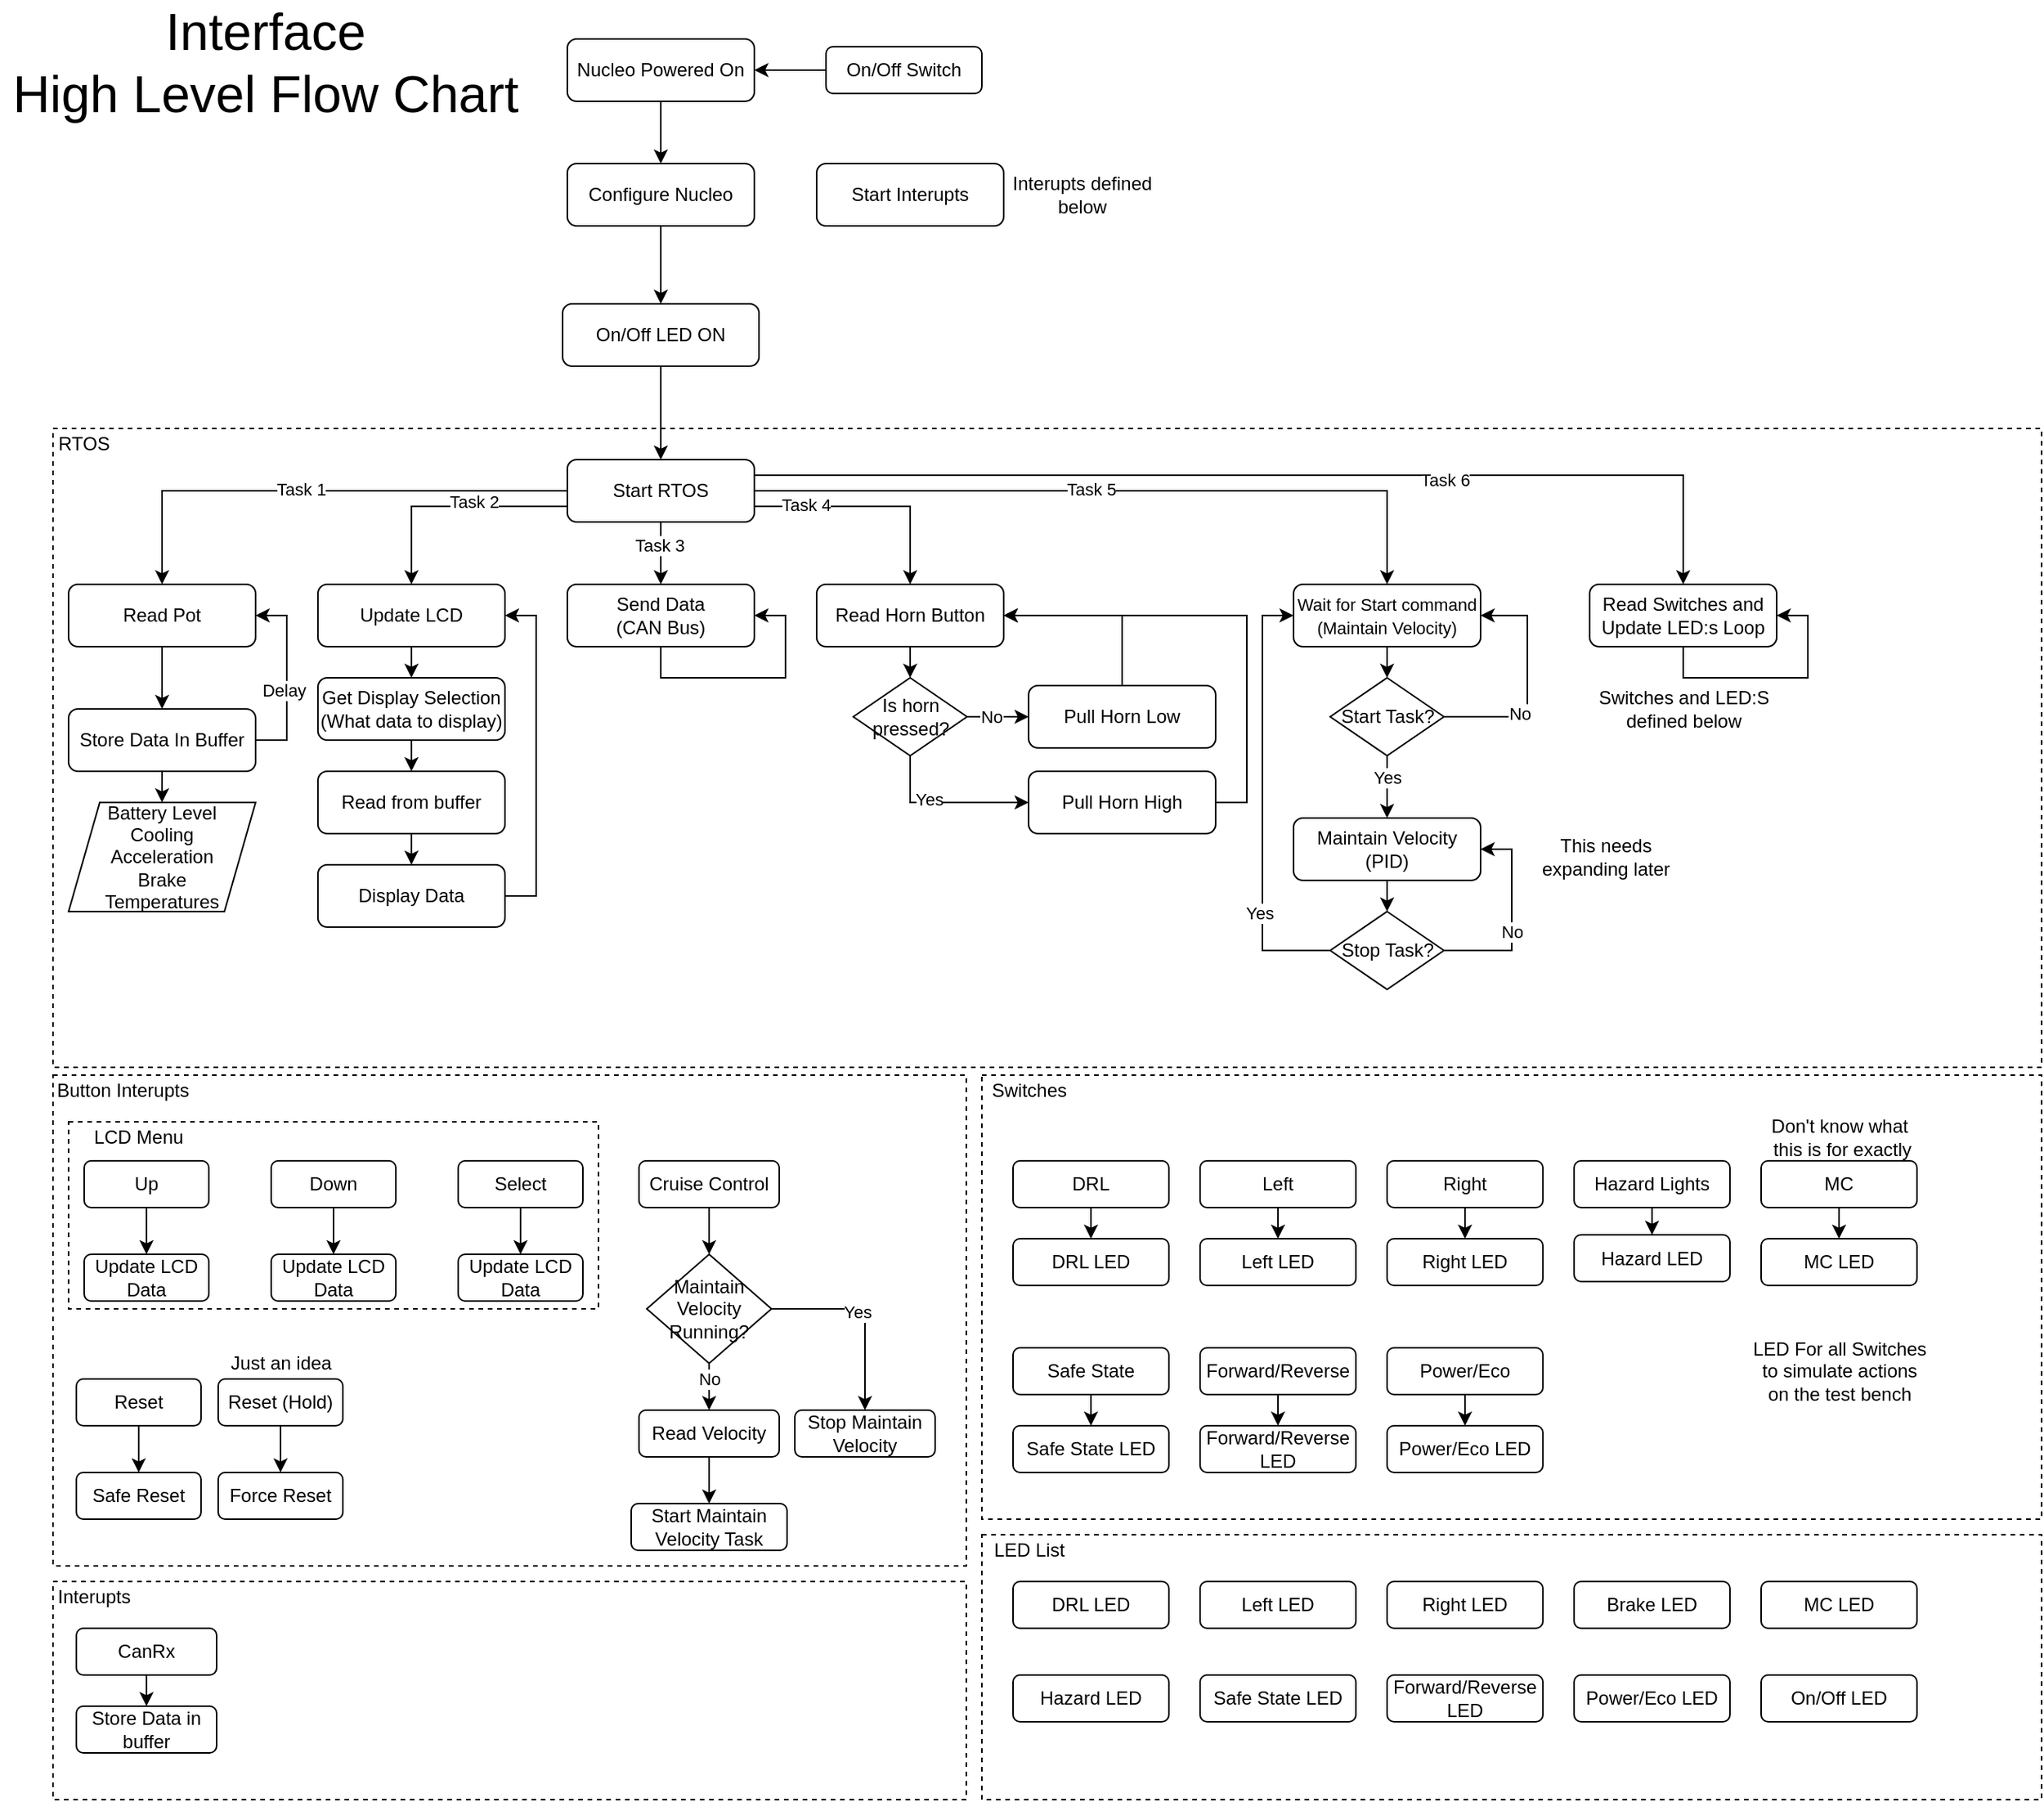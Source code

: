<mxfile version="13.10.0" type="embed" pages="3">
    <diagram id="C5RBs43oDa-KdzZeNtuy" name="Interface - High Level">
        <mxGraphModel dx="1523" dy="671" grid="1" gridSize="10" guides="1" tooltips="1" connect="1" arrows="1" fold="1" page="1" pageScale="1" pageWidth="827" pageHeight="1169" math="0" shadow="0">
            <root>
                <mxCell id="WIyWlLk6GJQsqaUBKTNV-0"/>
                <mxCell id="WIyWlLk6GJQsqaUBKTNV-1" parent="WIyWlLk6GJQsqaUBKTNV-0"/>
                <mxCell id="sn5ChhuNoEnq9l8OuKxL-0" style="edgeStyle=orthogonalEdgeStyle;rounded=0;orthogonalLoop=1;jettySize=auto;html=1;exitX=0.5;exitY=1;exitDx=0;exitDy=0;entryX=0.5;entryY=0;entryDx=0;entryDy=0;" parent="WIyWlLk6GJQsqaUBKTNV-1" source="sn5ChhuNoEnq9l8OuKxL-1" target="sn5ChhuNoEnq9l8OuKxL-4" edge="1">
                    <mxGeometry relative="1" as="geometry"/>
                </mxCell>
                <mxCell id="sn5ChhuNoEnq9l8OuKxL-1" value="Nucleo Powered On" style="rounded=1;whiteSpace=wrap;html=1;fontSize=12;glass=0;strokeWidth=1;shadow=0;" parent="WIyWlLk6GJQsqaUBKTNV-1" vertex="1">
                    <mxGeometry x="364" y="30" width="120" height="40" as="geometry"/>
                </mxCell>
                <mxCell id="P2-XWszCkxChpqzQrTa6-129" style="edgeStyle=orthogonalEdgeStyle;rounded=0;orthogonalLoop=1;jettySize=auto;html=1;exitX=0.5;exitY=1;exitDx=0;exitDy=0;entryX=0.5;entryY=0;entryDx=0;entryDy=0;" parent="WIyWlLk6GJQsqaUBKTNV-1" source="sn5ChhuNoEnq9l8OuKxL-4" target="P2-XWszCkxChpqzQrTa6-125" edge="1">
                    <mxGeometry relative="1" as="geometry"/>
                </mxCell>
                <mxCell id="sn5ChhuNoEnq9l8OuKxL-4" value="Configure Nucleo" style="rounded=1;whiteSpace=wrap;html=1;fontSize=12;glass=0;strokeWidth=1;shadow=0;" parent="WIyWlLk6GJQsqaUBKTNV-1" vertex="1">
                    <mxGeometry x="364" y="110" width="120" height="40" as="geometry"/>
                </mxCell>
                <mxCell id="sn5ChhuNoEnq9l8OuKxL-5" style="edgeStyle=orthogonalEdgeStyle;rounded=0;orthogonalLoop=1;jettySize=auto;html=1;exitX=0;exitY=0.5;exitDx=0;exitDy=0;entryX=0.5;entryY=0;entryDx=0;entryDy=0;" parent="WIyWlLk6GJQsqaUBKTNV-1" source="sn5ChhuNoEnq9l8OuKxL-10" target="sn5ChhuNoEnq9l8OuKxL-12" edge="1">
                    <mxGeometry relative="1" as="geometry"/>
                </mxCell>
                <mxCell id="23" value="Task 1" style="edgeLabel;html=1;align=center;verticalAlign=middle;resizable=0;points=[];" parent="sn5ChhuNoEnq9l8OuKxL-5" vertex="1" connectable="0">
                    <mxGeometry x="0.071" y="-1" relative="1" as="geometry">
                        <mxPoint as="offset"/>
                    </mxGeometry>
                </mxCell>
                <mxCell id="sn5ChhuNoEnq9l8OuKxL-6" style="edgeStyle=orthogonalEdgeStyle;rounded=0;orthogonalLoop=1;jettySize=auto;html=1;exitX=0;exitY=0.75;exitDx=0;exitDy=0;entryX=0.5;entryY=0;entryDx=0;entryDy=0;" parent="WIyWlLk6GJQsqaUBKTNV-1" source="sn5ChhuNoEnq9l8OuKxL-10" target="sn5ChhuNoEnq9l8OuKxL-13" edge="1">
                    <mxGeometry relative="1" as="geometry"/>
                </mxCell>
                <mxCell id="24" value="Task 2" style="edgeLabel;html=1;align=center;verticalAlign=middle;resizable=0;points=[];" parent="sn5ChhuNoEnq9l8OuKxL-6" vertex="1" connectable="0">
                    <mxGeometry x="-0.193" y="-3" relative="1" as="geometry">
                        <mxPoint as="offset"/>
                    </mxGeometry>
                </mxCell>
                <mxCell id="sn5ChhuNoEnq9l8OuKxL-7" style="edgeStyle=orthogonalEdgeStyle;rounded=0;orthogonalLoop=1;jettySize=auto;html=1;exitX=0.5;exitY=1;exitDx=0;exitDy=0;entryX=0.5;entryY=0;entryDx=0;entryDy=0;" parent="WIyWlLk6GJQsqaUBKTNV-1" source="sn5ChhuNoEnq9l8OuKxL-10" target="sn5ChhuNoEnq9l8OuKxL-14" edge="1">
                    <mxGeometry relative="1" as="geometry"/>
                </mxCell>
                <mxCell id="25" value="Task 3" style="edgeLabel;html=1;align=center;verticalAlign=middle;resizable=0;points=[];" parent="sn5ChhuNoEnq9l8OuKxL-7" vertex="1" connectable="0">
                    <mxGeometry x="-0.286" y="-1" relative="1" as="geometry">
                        <mxPoint as="offset"/>
                    </mxGeometry>
                </mxCell>
                <mxCell id="sn5ChhuNoEnq9l8OuKxL-8" style="edgeStyle=orthogonalEdgeStyle;rounded=0;orthogonalLoop=1;jettySize=auto;html=1;exitX=1;exitY=0.5;exitDx=0;exitDy=0;entryX=0.5;entryY=0;entryDx=0;entryDy=0;" parent="WIyWlLk6GJQsqaUBKTNV-1" source="sn5ChhuNoEnq9l8OuKxL-10" target="sn5ChhuNoEnq9l8OuKxL-16" edge="1">
                    <mxGeometry relative="1" as="geometry"/>
                </mxCell>
                <mxCell id="27" value="Task 5" style="edgeLabel;html=1;align=center;verticalAlign=middle;resizable=0;points=[];" parent="sn5ChhuNoEnq9l8OuKxL-8" vertex="1" connectable="0">
                    <mxGeometry x="-0.073" y="1" relative="1" as="geometry">
                        <mxPoint as="offset"/>
                    </mxGeometry>
                </mxCell>
                <mxCell id="sn5ChhuNoEnq9l8OuKxL-9" style="edgeStyle=orthogonalEdgeStyle;rounded=0;orthogonalLoop=1;jettySize=auto;html=1;exitX=1;exitY=0.75;exitDx=0;exitDy=0;" parent="WIyWlLk6GJQsqaUBKTNV-1" source="sn5ChhuNoEnq9l8OuKxL-10" target="sn5ChhuNoEnq9l8OuKxL-15" edge="1">
                    <mxGeometry relative="1" as="geometry"/>
                </mxCell>
                <mxCell id="26" value="Task 4" style="edgeLabel;html=1;align=center;verticalAlign=middle;resizable=0;points=[];" parent="sn5ChhuNoEnq9l8OuKxL-9" vertex="1" connectable="0">
                    <mxGeometry x="-0.56" y="1" relative="1" as="geometry">
                        <mxPoint as="offset"/>
                    </mxGeometry>
                </mxCell>
                <mxCell id="56" style="edgeStyle=orthogonalEdgeStyle;rounded=0;orthogonalLoop=1;jettySize=auto;html=1;exitX=1;exitY=0.25;exitDx=0;exitDy=0;entryX=0.5;entryY=0;entryDx=0;entryDy=0;" parent="WIyWlLk6GJQsqaUBKTNV-1" source="sn5ChhuNoEnq9l8OuKxL-10" target="55" edge="1">
                    <mxGeometry relative="1" as="geometry"/>
                </mxCell>
                <mxCell id="57" value="Task 6" style="edgeLabel;html=1;align=center;verticalAlign=middle;resizable=0;points=[];" parent="56" vertex="1" connectable="0">
                    <mxGeometry x="0.33" y="-3" relative="1" as="geometry">
                        <mxPoint as="offset"/>
                    </mxGeometry>
                </mxCell>
                <mxCell id="sn5ChhuNoEnq9l8OuKxL-10" value="Start RTOS" style="rounded=1;whiteSpace=wrap;html=1;fontSize=12;glass=0;strokeWidth=1;shadow=0;" parent="WIyWlLk6GJQsqaUBKTNV-1" vertex="1">
                    <mxGeometry x="364" y="300" width="120" height="40" as="geometry"/>
                </mxCell>
                <mxCell id="sn5ChhuNoEnq9l8OuKxL-11" style="edgeStyle=orthogonalEdgeStyle;rounded=0;orthogonalLoop=1;jettySize=auto;html=1;exitX=0.5;exitY=1;exitDx=0;exitDy=0;entryX=0.5;entryY=0;entryDx=0;entryDy=0;" parent="WIyWlLk6GJQsqaUBKTNV-1" source="sn5ChhuNoEnq9l8OuKxL-12" target="sn5ChhuNoEnq9l8OuKxL-19" edge="1">
                    <mxGeometry relative="1" as="geometry"/>
                </mxCell>
                <mxCell id="sn5ChhuNoEnq9l8OuKxL-12" value="Read Pot" style="rounded=1;whiteSpace=wrap;html=1;fontSize=12;glass=0;strokeWidth=1;shadow=0;" parent="WIyWlLk6GJQsqaUBKTNV-1" vertex="1">
                    <mxGeometry x="44" y="380" width="120" height="40" as="geometry"/>
                </mxCell>
                <mxCell id="81" style="edgeStyle=orthogonalEdgeStyle;rounded=0;orthogonalLoop=1;jettySize=auto;html=1;exitX=0.5;exitY=1;exitDx=0;exitDy=0;entryX=0.5;entryY=0;entryDx=0;entryDy=0;" parent="WIyWlLk6GJQsqaUBKTNV-1" source="sn5ChhuNoEnq9l8OuKxL-13" target="80" edge="1">
                    <mxGeometry relative="1" as="geometry"/>
                </mxCell>
                <mxCell id="sn5ChhuNoEnq9l8OuKxL-13" value="Update LCD" style="rounded=1;whiteSpace=wrap;html=1;fontSize=12;glass=0;strokeWidth=1;shadow=0;" parent="WIyWlLk6GJQsqaUBKTNV-1" vertex="1">
                    <mxGeometry x="204" y="380" width="120" height="40" as="geometry"/>
                </mxCell>
                <mxCell id="sn5ChhuNoEnq9l8OuKxL-14" value="Send Data&lt;br&gt;(CAN Bus)" style="rounded=1;whiteSpace=wrap;html=1;fontSize=12;glass=0;strokeWidth=1;shadow=0;" parent="WIyWlLk6GJQsqaUBKTNV-1" vertex="1">
                    <mxGeometry x="364" y="380" width="120" height="40" as="geometry"/>
                </mxCell>
                <mxCell id="4" style="edgeStyle=orthogonalEdgeStyle;rounded=0;orthogonalLoop=1;jettySize=auto;html=1;exitX=0.5;exitY=1;exitDx=0;exitDy=0;entryX=0.5;entryY=0;entryDx=0;entryDy=0;" parent="WIyWlLk6GJQsqaUBKTNV-1" source="sn5ChhuNoEnq9l8OuKxL-15" target="3" edge="1">
                    <mxGeometry relative="1" as="geometry"/>
                </mxCell>
                <mxCell id="sn5ChhuNoEnq9l8OuKxL-15" value="Read Horn Button" style="rounded=1;whiteSpace=wrap;html=1;fontSize=12;glass=0;strokeWidth=1;shadow=0;" parent="WIyWlLk6GJQsqaUBKTNV-1" vertex="1">
                    <mxGeometry x="524" y="380" width="120" height="40" as="geometry"/>
                </mxCell>
                <mxCell id="39" style="edgeStyle=orthogonalEdgeStyle;rounded=0;orthogonalLoop=1;jettySize=auto;html=1;exitX=0.5;exitY=1;exitDx=0;exitDy=0;entryX=0.5;entryY=0;entryDx=0;entryDy=0;" parent="WIyWlLk6GJQsqaUBKTNV-1" source="sn5ChhuNoEnq9l8OuKxL-16" target="38" edge="1">
                    <mxGeometry relative="1" as="geometry"/>
                </mxCell>
                <mxCell id="sn5ChhuNoEnq9l8OuKxL-16" value="&lt;font style=&quot;font-size: 11px&quot;&gt;Wait for Start command&lt;br&gt;(Maintain Velocity)&lt;/font&gt;" style="rounded=1;whiteSpace=wrap;html=1;fontSize=12;glass=0;strokeWidth=1;shadow=0;" parent="WIyWlLk6GJQsqaUBKTNV-1" vertex="1">
                    <mxGeometry x="830" y="380" width="120" height="40" as="geometry"/>
                </mxCell>
                <mxCell id="sn5ChhuNoEnq9l8OuKxL-17" style="edgeStyle=orthogonalEdgeStyle;rounded=0;orthogonalLoop=1;jettySize=auto;html=1;exitX=1;exitY=0.5;exitDx=0;exitDy=0;entryX=1;entryY=0.5;entryDx=0;entryDy=0;" parent="WIyWlLk6GJQsqaUBKTNV-1" source="sn5ChhuNoEnq9l8OuKxL-19" target="sn5ChhuNoEnq9l8OuKxL-12" edge="1">
                    <mxGeometry relative="1" as="geometry"/>
                </mxCell>
                <mxCell id="sn5ChhuNoEnq9l8OuKxL-18" value="Delay" style="edgeLabel;html=1;align=center;verticalAlign=middle;resizable=0;points=[];" parent="sn5ChhuNoEnq9l8OuKxL-17" vertex="1" connectable="0">
                    <mxGeometry x="-0.131" y="2" relative="1" as="geometry">
                        <mxPoint as="offset"/>
                    </mxGeometry>
                </mxCell>
                <mxCell id="79" style="edgeStyle=orthogonalEdgeStyle;rounded=0;orthogonalLoop=1;jettySize=auto;html=1;exitX=0.5;exitY=1;exitDx=0;exitDy=0;entryX=0.5;entryY=0;entryDx=0;entryDy=0;" parent="WIyWlLk6GJQsqaUBKTNV-1" source="sn5ChhuNoEnq9l8OuKxL-19" target="78" edge="1">
                    <mxGeometry relative="1" as="geometry"/>
                </mxCell>
                <mxCell id="sn5ChhuNoEnq9l8OuKxL-19" value="Store Data In Buffer" style="rounded=1;whiteSpace=wrap;html=1;fontSize=12;glass=0;strokeWidth=1;shadow=0;" parent="WIyWlLk6GJQsqaUBKTNV-1" vertex="1">
                    <mxGeometry x="44" y="460" width="120" height="40" as="geometry"/>
                </mxCell>
                <mxCell id="sn5ChhuNoEnq9l8OuKxL-22" style="edgeStyle=orthogonalEdgeStyle;rounded=0;orthogonalLoop=1;jettySize=auto;html=1;exitX=0.5;exitY=1;exitDx=0;exitDy=0;entryX=1;entryY=0.5;entryDx=0;entryDy=0;" parent="WIyWlLk6GJQsqaUBKTNV-1" source="sn5ChhuNoEnq9l8OuKxL-14" target="sn5ChhuNoEnq9l8OuKxL-14" edge="1">
                    <mxGeometry relative="1" as="geometry"/>
                </mxCell>
                <mxCell id="sn5ChhuNoEnq9l8OuKxL-23" value="Start Interupts" style="rounded=1;whiteSpace=wrap;html=1;fontSize=12;glass=0;strokeWidth=1;shadow=0;" parent="WIyWlLk6GJQsqaUBKTNV-1" vertex="1">
                    <mxGeometry x="524" y="110" width="120" height="40" as="geometry"/>
                </mxCell>
                <mxCell id="sn5ChhuNoEnq9l8OuKxL-24" value="" style="rounded=0;whiteSpace=wrap;html=1;fillColor=none;dashed=1;pointerEvents=0;" parent="WIyWlLk6GJQsqaUBKTNV-1" vertex="1">
                    <mxGeometry x="34" y="280" width="1276" height="410" as="geometry"/>
                </mxCell>
                <mxCell id="sn5ChhuNoEnq9l8OuKxL-25" value="RTOS" style="text;html=1;strokeColor=none;fillColor=none;align=center;verticalAlign=middle;whiteSpace=wrap;rounded=0;dashed=1;" parent="WIyWlLk6GJQsqaUBKTNV-1" vertex="1">
                    <mxGeometry x="34" y="280" width="40" height="20" as="geometry"/>
                </mxCell>
                <mxCell id="sn5ChhuNoEnq9l8OuKxL-26" value="" style="rounded=0;whiteSpace=wrap;html=1;fillColor=none;dashed=1;editable=0;pointerEvents=0;" parent="WIyWlLk6GJQsqaUBKTNV-1" vertex="1">
                    <mxGeometry x="34" y="695" width="586" height="315" as="geometry"/>
                </mxCell>
                <mxCell id="sn5ChhuNoEnq9l8OuKxL-27" style="edgeStyle=orthogonalEdgeStyle;rounded=0;orthogonalLoop=1;jettySize=auto;html=1;exitX=0.5;exitY=1;exitDx=0;exitDy=0;entryX=0.5;entryY=0;entryDx=0;entryDy=0;" parent="WIyWlLk6GJQsqaUBKTNV-1" source="sn5ChhuNoEnq9l8OuKxL-28" target="sn5ChhuNoEnq9l8OuKxL-34" edge="1">
                    <mxGeometry relative="1" as="geometry"/>
                </mxCell>
                <mxCell id="sn5ChhuNoEnq9l8OuKxL-28" value="Up" style="rounded=1;whiteSpace=wrap;html=1;fontSize=12;glass=0;strokeWidth=1;shadow=0;" parent="WIyWlLk6GJQsqaUBKTNV-1" vertex="1">
                    <mxGeometry x="54" y="750" width="80" height="30" as="geometry"/>
                </mxCell>
                <mxCell id="sn5ChhuNoEnq9l8OuKxL-29" value="Button Interupts" style="text;html=1;strokeColor=none;fillColor=none;align=center;verticalAlign=middle;whiteSpace=wrap;rounded=0;dashed=1;" parent="WIyWlLk6GJQsqaUBKTNV-1" vertex="1">
                    <mxGeometry x="34" y="695" width="90" height="20" as="geometry"/>
                </mxCell>
                <mxCell id="sn5ChhuNoEnq9l8OuKxL-30" style="edgeStyle=orthogonalEdgeStyle;rounded=0;orthogonalLoop=1;jettySize=auto;html=1;exitX=0.5;exitY=1;exitDx=0;exitDy=0;" parent="WIyWlLk6GJQsqaUBKTNV-1" source="sn5ChhuNoEnq9l8OuKxL-31" target="sn5ChhuNoEnq9l8OuKxL-35" edge="1">
                    <mxGeometry relative="1" as="geometry"/>
                </mxCell>
                <mxCell id="sn5ChhuNoEnq9l8OuKxL-31" value="Down" style="rounded=1;whiteSpace=wrap;html=1;fontSize=12;glass=0;strokeWidth=1;shadow=0;" parent="WIyWlLk6GJQsqaUBKTNV-1" vertex="1">
                    <mxGeometry x="174" y="750" width="80" height="30" as="geometry"/>
                </mxCell>
                <mxCell id="sn5ChhuNoEnq9l8OuKxL-32" style="edgeStyle=orthogonalEdgeStyle;rounded=0;orthogonalLoop=1;jettySize=auto;html=1;exitX=0.5;exitY=1;exitDx=0;exitDy=0;entryX=0.5;entryY=0;entryDx=0;entryDy=0;" parent="WIyWlLk6GJQsqaUBKTNV-1" source="sn5ChhuNoEnq9l8OuKxL-33" target="sn5ChhuNoEnq9l8OuKxL-36" edge="1">
                    <mxGeometry relative="1" as="geometry"/>
                </mxCell>
                <mxCell id="sn5ChhuNoEnq9l8OuKxL-33" value="Select" style="rounded=1;whiteSpace=wrap;html=1;fontSize=12;glass=0;strokeWidth=1;shadow=0;" parent="WIyWlLk6GJQsqaUBKTNV-1" vertex="1">
                    <mxGeometry x="294" y="750" width="80" height="30" as="geometry"/>
                </mxCell>
                <mxCell id="sn5ChhuNoEnq9l8OuKxL-34" value="Update LCD Data" style="rounded=1;whiteSpace=wrap;html=1;fontSize=12;glass=0;strokeWidth=1;shadow=0;" parent="WIyWlLk6GJQsqaUBKTNV-1" vertex="1">
                    <mxGeometry x="54" y="810" width="80" height="30" as="geometry"/>
                </mxCell>
                <mxCell id="sn5ChhuNoEnq9l8OuKxL-35" value="Update LCD Data" style="rounded=1;whiteSpace=wrap;html=1;fontSize=12;glass=0;strokeWidth=1;shadow=0;" parent="WIyWlLk6GJQsqaUBKTNV-1" vertex="1">
                    <mxGeometry x="174" y="810" width="80" height="30" as="geometry"/>
                </mxCell>
                <mxCell id="sn5ChhuNoEnq9l8OuKxL-36" value="Update LCD Data" style="rounded=1;whiteSpace=wrap;html=1;fontSize=12;glass=0;strokeWidth=1;shadow=0;" parent="WIyWlLk6GJQsqaUBKTNV-1" vertex="1">
                    <mxGeometry x="294" y="810" width="80" height="30" as="geometry"/>
                </mxCell>
                <mxCell id="sn5ChhuNoEnq9l8OuKxL-37" value="" style="rounded=0;whiteSpace=wrap;html=1;fillColor=none;dashed=1;pointerEvents=0;" parent="WIyWlLk6GJQsqaUBKTNV-1" vertex="1">
                    <mxGeometry x="44" y="725" width="340" height="120" as="geometry"/>
                </mxCell>
                <mxCell id="sn5ChhuNoEnq9l8OuKxL-38" value="LCD Menu" style="text;html=1;strokeColor=none;fillColor=none;align=center;verticalAlign=middle;whiteSpace=wrap;rounded=0;dashed=1;" parent="WIyWlLk6GJQsqaUBKTNV-1" vertex="1">
                    <mxGeometry x="44" y="725" width="90" height="20" as="geometry"/>
                </mxCell>
                <mxCell id="8" style="edgeStyle=orthogonalEdgeStyle;rounded=0;orthogonalLoop=1;jettySize=auto;html=1;exitX=1;exitY=0.5;exitDx=0;exitDy=0;entryX=0;entryY=0.5;entryDx=0;entryDy=0;" parent="WIyWlLk6GJQsqaUBKTNV-1" source="3" target="7" edge="1">
                    <mxGeometry relative="1" as="geometry"/>
                </mxCell>
                <mxCell id="10" value="No" style="edgeLabel;html=1;align=center;verticalAlign=middle;resizable=0;points=[];" parent="8" vertex="1" connectable="0">
                    <mxGeometry x="-0.249" relative="1" as="geometry">
                        <mxPoint as="offset"/>
                    </mxGeometry>
                </mxCell>
                <mxCell id="15" style="edgeStyle=orthogonalEdgeStyle;rounded=0;orthogonalLoop=1;jettySize=auto;html=1;exitX=0.5;exitY=1;exitDx=0;exitDy=0;entryX=0;entryY=0.5;entryDx=0;entryDy=0;" parent="WIyWlLk6GJQsqaUBKTNV-1" source="3" target="14" edge="1">
                    <mxGeometry relative="1" as="geometry"/>
                </mxCell>
                <mxCell id="17" value="Yes" style="edgeLabel;html=1;align=center;verticalAlign=middle;resizable=0;points=[];" parent="15" vertex="1" connectable="0">
                    <mxGeometry x="-0.204" y="2" relative="1" as="geometry">
                        <mxPoint as="offset"/>
                    </mxGeometry>
                </mxCell>
                <mxCell id="3" value="Is horn pressed?" style="rhombus;whiteSpace=wrap;html=1;" parent="WIyWlLk6GJQsqaUBKTNV-1" vertex="1">
                    <mxGeometry x="547.5" y="440" width="73" height="50" as="geometry"/>
                </mxCell>
                <mxCell id="11" style="edgeStyle=orthogonalEdgeStyle;rounded=0;orthogonalLoop=1;jettySize=auto;html=1;exitX=0.5;exitY=0;exitDx=0;exitDy=0;entryX=1;entryY=0.5;entryDx=0;entryDy=0;" parent="WIyWlLk6GJQsqaUBKTNV-1" source="7" target="sn5ChhuNoEnq9l8OuKxL-15" edge="1">
                    <mxGeometry relative="1" as="geometry"/>
                </mxCell>
                <mxCell id="7" value="Pull Horn Low" style="rounded=1;whiteSpace=wrap;html=1;fontSize=12;glass=0;strokeWidth=1;shadow=0;" parent="WIyWlLk6GJQsqaUBKTNV-1" vertex="1">
                    <mxGeometry x="660" y="445" width="120" height="40" as="geometry"/>
                </mxCell>
                <mxCell id="16" style="edgeStyle=orthogonalEdgeStyle;rounded=0;orthogonalLoop=1;jettySize=auto;html=1;exitX=1;exitY=0.5;exitDx=0;exitDy=0;entryX=1;entryY=0.5;entryDx=0;entryDy=0;" parent="WIyWlLk6GJQsqaUBKTNV-1" source="14" target="sn5ChhuNoEnq9l8OuKxL-15" edge="1">
                    <mxGeometry relative="1" as="geometry"/>
                </mxCell>
                <mxCell id="14" value="Pull Horn High" style="rounded=1;whiteSpace=wrap;html=1;fontSize=12;glass=0;strokeWidth=1;shadow=0;" parent="WIyWlLk6GJQsqaUBKTNV-1" vertex="1">
                    <mxGeometry x="660" y="500" width="120" height="40" as="geometry"/>
                </mxCell>
                <mxCell id="29" style="edgeStyle=orthogonalEdgeStyle;rounded=0;orthogonalLoop=1;jettySize=auto;html=1;exitX=0.5;exitY=1;exitDx=0;exitDy=0;entryX=0.5;entryY=0;entryDx=0;entryDy=0;" parent="WIyWlLk6GJQsqaUBKTNV-1" source="19" target="28" edge="1">
                    <mxGeometry relative="1" as="geometry"/>
                </mxCell>
                <mxCell id="19" value="Cruise Control" style="rounded=1;whiteSpace=wrap;html=1;fontSize=12;glass=0;strokeWidth=1;shadow=0;" parent="WIyWlLk6GJQsqaUBKTNV-1" vertex="1">
                    <mxGeometry x="410" y="750" width="90" height="30" as="geometry"/>
                </mxCell>
                <mxCell id="22" style="edgeStyle=orthogonalEdgeStyle;rounded=0;orthogonalLoop=1;jettySize=auto;html=1;exitX=0.5;exitY=1;exitDx=0;exitDy=0;entryX=0.5;entryY=0;entryDx=0;entryDy=0;" parent="WIyWlLk6GJQsqaUBKTNV-1" source="20" target="21" edge="1">
                    <mxGeometry relative="1" as="geometry"/>
                </mxCell>
                <mxCell id="20" value="Read Velocity" style="rounded=1;whiteSpace=wrap;html=1;fontSize=12;glass=0;strokeWidth=1;shadow=0;" parent="WIyWlLk6GJQsqaUBKTNV-1" vertex="1">
                    <mxGeometry x="410" y="910" width="90" height="30" as="geometry"/>
                </mxCell>
                <mxCell id="21" value="Start Maintain Velocity Task" style="rounded=1;whiteSpace=wrap;html=1;fontSize=12;glass=0;strokeWidth=1;shadow=0;" parent="WIyWlLk6GJQsqaUBKTNV-1" vertex="1">
                    <mxGeometry x="405" y="970" width="100" height="30" as="geometry"/>
                </mxCell>
                <mxCell id="30" style="edgeStyle=orthogonalEdgeStyle;rounded=0;orthogonalLoop=1;jettySize=auto;html=1;exitX=0.5;exitY=1;exitDx=0;exitDy=0;entryX=0.5;entryY=0;entryDx=0;entryDy=0;" parent="WIyWlLk6GJQsqaUBKTNV-1" source="28" target="20" edge="1">
                    <mxGeometry relative="1" as="geometry"/>
                </mxCell>
                <mxCell id="31" value="No" style="edgeLabel;html=1;align=center;verticalAlign=middle;resizable=0;points=[];" parent="30" vertex="1" connectable="0">
                    <mxGeometry x="-0.366" relative="1" as="geometry">
                        <mxPoint as="offset"/>
                    </mxGeometry>
                </mxCell>
                <mxCell id="36" style="edgeStyle=orthogonalEdgeStyle;rounded=0;orthogonalLoop=1;jettySize=auto;html=1;exitX=1;exitY=0.5;exitDx=0;exitDy=0;entryX=0.5;entryY=0;entryDx=0;entryDy=0;" parent="WIyWlLk6GJQsqaUBKTNV-1" source="28" target="32" edge="1">
                    <mxGeometry relative="1" as="geometry"/>
                </mxCell>
                <mxCell id="P2-XWszCkxChpqzQrTa6-110" value="Yes" style="edgeLabel;html=1;align=center;verticalAlign=middle;resizable=0;points=[];" parent="36" vertex="1" connectable="0">
                    <mxGeometry x="-0.12" y="-2" relative="1" as="geometry">
                        <mxPoint as="offset"/>
                    </mxGeometry>
                </mxCell>
                <mxCell id="28" value="Maintain Velocity Running?" style="rhombus;whiteSpace=wrap;html=1;" parent="WIyWlLk6GJQsqaUBKTNV-1" vertex="1">
                    <mxGeometry x="415" y="810" width="80" height="70" as="geometry"/>
                </mxCell>
                <mxCell id="32" value="Stop Maintain Velocity" style="rounded=1;whiteSpace=wrap;html=1;fontSize=12;glass=0;strokeWidth=1;shadow=0;" parent="WIyWlLk6GJQsqaUBKTNV-1" vertex="1">
                    <mxGeometry x="510" y="910" width="90" height="30" as="geometry"/>
                </mxCell>
                <mxCell id="47" style="edgeStyle=orthogonalEdgeStyle;rounded=0;orthogonalLoop=1;jettySize=auto;html=1;exitX=0.5;exitY=1;exitDx=0;exitDy=0;entryX=0.5;entryY=0;entryDx=0;entryDy=0;" parent="WIyWlLk6GJQsqaUBKTNV-1" source="37" target="45" edge="1">
                    <mxGeometry relative="1" as="geometry"/>
                </mxCell>
                <mxCell id="37" value="Maintain Velocity&lt;br&gt;(PID)" style="rounded=1;whiteSpace=wrap;html=1;fontSize=12;glass=0;strokeWidth=1;shadow=0;" parent="WIyWlLk6GJQsqaUBKTNV-1" vertex="1">
                    <mxGeometry x="830" y="530" width="120" height="40" as="geometry"/>
                </mxCell>
                <mxCell id="41" style="edgeStyle=orthogonalEdgeStyle;rounded=0;orthogonalLoop=1;jettySize=auto;html=1;exitX=1;exitY=0.5;exitDx=0;exitDy=0;entryX=1;entryY=0.5;entryDx=0;entryDy=0;" parent="WIyWlLk6GJQsqaUBKTNV-1" source="38" target="sn5ChhuNoEnq9l8OuKxL-16" edge="1">
                    <mxGeometry relative="1" as="geometry">
                        <Array as="points">
                            <mxPoint x="980" y="465"/>
                            <mxPoint x="980" y="400"/>
                        </Array>
                    </mxGeometry>
                </mxCell>
                <mxCell id="42" value="No" style="edgeLabel;html=1;align=center;verticalAlign=middle;resizable=0;points=[];" parent="41" vertex="1" connectable="0">
                    <mxGeometry x="-0.35" y="2" relative="1" as="geometry">
                        <mxPoint as="offset"/>
                    </mxGeometry>
                </mxCell>
                <mxCell id="43" style="edgeStyle=orthogonalEdgeStyle;rounded=0;orthogonalLoop=1;jettySize=auto;html=1;exitX=0.5;exitY=1;exitDx=0;exitDy=0;entryX=0.5;entryY=0;entryDx=0;entryDy=0;" parent="WIyWlLk6GJQsqaUBKTNV-1" source="38" target="37" edge="1">
                    <mxGeometry relative="1" as="geometry"/>
                </mxCell>
                <mxCell id="44" value="Yes" style="edgeLabel;html=1;align=center;verticalAlign=middle;resizable=0;points=[];" parent="43" vertex="1" connectable="0">
                    <mxGeometry x="-0.3" relative="1" as="geometry">
                        <mxPoint as="offset"/>
                    </mxGeometry>
                </mxCell>
                <mxCell id="38" value="Start Task?" style="rhombus;whiteSpace=wrap;html=1;" parent="WIyWlLk6GJQsqaUBKTNV-1" vertex="1">
                    <mxGeometry x="853.5" y="440" width="73" height="50" as="geometry"/>
                </mxCell>
                <mxCell id="49" style="edgeStyle=orthogonalEdgeStyle;rounded=0;orthogonalLoop=1;jettySize=auto;html=1;exitX=0;exitY=0.5;exitDx=0;exitDy=0;entryX=0;entryY=0.5;entryDx=0;entryDy=0;" parent="WIyWlLk6GJQsqaUBKTNV-1" source="45" target="sn5ChhuNoEnq9l8OuKxL-16" edge="1">
                    <mxGeometry relative="1" as="geometry"/>
                </mxCell>
                <mxCell id="50" value="Yes" style="edgeLabel;html=1;align=center;verticalAlign=middle;resizable=0;points=[];" parent="49" vertex="1" connectable="0">
                    <mxGeometry x="-0.515" y="2" relative="1" as="geometry">
                        <mxPoint as="offset"/>
                    </mxGeometry>
                </mxCell>
                <mxCell id="51" style="edgeStyle=orthogonalEdgeStyle;rounded=0;orthogonalLoop=1;jettySize=auto;html=1;exitX=1;exitY=0.5;exitDx=0;exitDy=0;entryX=1;entryY=0.5;entryDx=0;entryDy=0;" parent="WIyWlLk6GJQsqaUBKTNV-1" source="45" target="37" edge="1">
                    <mxGeometry relative="1" as="geometry">
                        <Array as="points">
                            <mxPoint x="970" y="615"/>
                            <mxPoint x="970" y="550"/>
                        </Array>
                    </mxGeometry>
                </mxCell>
                <mxCell id="52" value="No" style="edgeLabel;html=1;align=center;verticalAlign=middle;resizable=0;points=[];" parent="51" vertex="1" connectable="0">
                    <mxGeometry x="-0.127" relative="1" as="geometry">
                        <mxPoint as="offset"/>
                    </mxGeometry>
                </mxCell>
                <mxCell id="45" value="Stop Task?" style="rhombus;whiteSpace=wrap;html=1;" parent="WIyWlLk6GJQsqaUBKTNV-1" vertex="1">
                    <mxGeometry x="853.5" y="590" width="73" height="50" as="geometry"/>
                </mxCell>
                <mxCell id="53" value="" style="rounded=0;whiteSpace=wrap;html=1;fillColor=none;dashed=1;editable=0;pointerEvents=0;" parent="WIyWlLk6GJQsqaUBKTNV-1" vertex="1">
                    <mxGeometry x="630" y="695" width="680" height="285" as="geometry"/>
                </mxCell>
                <mxCell id="54" value="Switches" style="text;html=1;align=center;verticalAlign=middle;resizable=0;points=[];autosize=1;" parent="WIyWlLk6GJQsqaUBKTNV-1" vertex="1">
                    <mxGeometry x="630" y="695" width="60" height="20" as="geometry"/>
                </mxCell>
                <mxCell id="55" value="Read Switches and Update LED:s Loop" style="rounded=1;whiteSpace=wrap;html=1;fontSize=12;glass=0;strokeWidth=1;shadow=0;" parent="WIyWlLk6GJQsqaUBKTNV-1" vertex="1">
                    <mxGeometry x="1020" y="380" width="120" height="40" as="geometry"/>
                </mxCell>
                <mxCell id="88" style="edgeStyle=orthogonalEdgeStyle;rounded=0;orthogonalLoop=1;jettySize=auto;html=1;exitX=0.5;exitY=1;exitDx=0;exitDy=0;entryX=0.5;entryY=0;entryDx=0;entryDy=0;" parent="WIyWlLk6GJQsqaUBKTNV-1" source="58" target="87" edge="1">
                    <mxGeometry relative="1" as="geometry"/>
                </mxCell>
                <mxCell id="58" value="DRL" style="rounded=1;whiteSpace=wrap;html=1;fontSize=12;glass=0;strokeWidth=1;shadow=0;" parent="WIyWlLk6GJQsqaUBKTNV-1" vertex="1">
                    <mxGeometry x="650" y="750" width="100" height="30" as="geometry"/>
                </mxCell>
                <mxCell id="94" style="edgeStyle=orthogonalEdgeStyle;rounded=0;orthogonalLoop=1;jettySize=auto;html=1;exitX=0.5;exitY=1;exitDx=0;exitDy=0;entryX=0.5;entryY=0;entryDx=0;entryDy=0;" parent="WIyWlLk6GJQsqaUBKTNV-1" source="60" target="92" edge="1">
                    <mxGeometry relative="1" as="geometry"/>
                </mxCell>
                <mxCell id="60" value="Left" style="rounded=1;whiteSpace=wrap;html=1;fontSize=12;glass=0;strokeWidth=1;shadow=0;" parent="WIyWlLk6GJQsqaUBKTNV-1" vertex="1">
                    <mxGeometry x="770" y="750" width="100" height="30" as="geometry"/>
                </mxCell>
                <mxCell id="95" style="edgeStyle=orthogonalEdgeStyle;rounded=0;orthogonalLoop=1;jettySize=auto;html=1;exitX=0.5;exitY=1;exitDx=0;exitDy=0;entryX=0.5;entryY=0;entryDx=0;entryDy=0;" parent="WIyWlLk6GJQsqaUBKTNV-1" source="61" target="93" edge="1">
                    <mxGeometry relative="1" as="geometry"/>
                </mxCell>
                <mxCell id="61" value="Right" style="rounded=1;whiteSpace=wrap;html=1;fontSize=12;glass=0;strokeWidth=1;shadow=0;" parent="WIyWlLk6GJQsqaUBKTNV-1" vertex="1">
                    <mxGeometry x="890" y="750" width="100" height="30" as="geometry"/>
                </mxCell>
                <mxCell id="P2-XWszCkxChpqzQrTa6-106" style="edgeStyle=orthogonalEdgeStyle;rounded=0;orthogonalLoop=1;jettySize=auto;html=1;exitX=0.5;exitY=1;exitDx=0;exitDy=0;" parent="WIyWlLk6GJQsqaUBKTNV-1" source="62" target="P2-XWszCkxChpqzQrTa6-105" edge="1">
                    <mxGeometry relative="1" as="geometry"/>
                </mxCell>
                <mxCell id="62" value="Hazard Lights" style="rounded=1;whiteSpace=wrap;html=1;fontSize=12;glass=0;strokeWidth=1;shadow=0;" parent="WIyWlLk6GJQsqaUBKTNV-1" vertex="1">
                    <mxGeometry x="1010" y="750" width="100" height="30" as="geometry"/>
                </mxCell>
                <mxCell id="100" style="edgeStyle=orthogonalEdgeStyle;rounded=0;orthogonalLoop=1;jettySize=auto;html=1;exitX=0.5;exitY=1;exitDx=0;exitDy=0;entryX=0.5;entryY=0;entryDx=0;entryDy=0;" parent="WIyWlLk6GJQsqaUBKTNV-1" source="63" target="99" edge="1">
                    <mxGeometry relative="1" as="geometry"/>
                </mxCell>
                <mxCell id="63" value="MC" style="rounded=1;whiteSpace=wrap;html=1;fontSize=12;glass=0;strokeWidth=1;shadow=0;" parent="WIyWlLk6GJQsqaUBKTNV-1" vertex="1">
                    <mxGeometry x="1130" y="750" width="100" height="30" as="geometry"/>
                </mxCell>
                <mxCell id="P2-XWszCkxChpqzQrTa6-115" style="edgeStyle=orthogonalEdgeStyle;rounded=0;orthogonalLoop=1;jettySize=auto;html=1;exitX=0.5;exitY=1;exitDx=0;exitDy=0;entryX=0.5;entryY=0;entryDx=0;entryDy=0;" parent="WIyWlLk6GJQsqaUBKTNV-1" source="64" target="P2-XWszCkxChpqzQrTa6-111" edge="1">
                    <mxGeometry relative="1" as="geometry"/>
                </mxCell>
                <mxCell id="64" value="Safe State" style="rounded=1;whiteSpace=wrap;html=1;fontSize=12;glass=0;strokeWidth=1;shadow=0;" parent="WIyWlLk6GJQsqaUBKTNV-1" vertex="1">
                    <mxGeometry x="650" y="870" width="100" height="30" as="geometry"/>
                </mxCell>
                <mxCell id="P2-XWszCkxChpqzQrTa6-124" style="edgeStyle=orthogonalEdgeStyle;rounded=0;orthogonalLoop=1;jettySize=auto;html=1;exitX=0;exitY=0.5;exitDx=0;exitDy=0;entryX=1;entryY=0.5;entryDx=0;entryDy=0;" parent="WIyWlLk6GJQsqaUBKTNV-1" source="65" target="sn5ChhuNoEnq9l8OuKxL-1" edge="1">
                    <mxGeometry relative="1" as="geometry"/>
                </mxCell>
                <mxCell id="65" value="On/Off Switch" style="rounded=1;whiteSpace=wrap;html=1;fontSize=12;glass=0;strokeWidth=1;shadow=0;" parent="WIyWlLk6GJQsqaUBKTNV-1" vertex="1">
                    <mxGeometry x="530" y="35" width="100" height="30" as="geometry"/>
                </mxCell>
                <mxCell id="P2-XWszCkxChpqzQrTa6-116" style="edgeStyle=orthogonalEdgeStyle;rounded=0;orthogonalLoop=1;jettySize=auto;html=1;exitX=0.5;exitY=1;exitDx=0;exitDy=0;entryX=0.5;entryY=0;entryDx=0;entryDy=0;" parent="WIyWlLk6GJQsqaUBKTNV-1" source="66" target="P2-XWszCkxChpqzQrTa6-112" edge="1">
                    <mxGeometry relative="1" as="geometry"/>
                </mxCell>
                <mxCell id="66" value="Forward/Reverse" style="rounded=1;whiteSpace=wrap;html=1;fontSize=12;glass=0;strokeWidth=1;shadow=0;" parent="WIyWlLk6GJQsqaUBKTNV-1" vertex="1">
                    <mxGeometry x="770" y="870" width="100" height="30" as="geometry"/>
                </mxCell>
                <mxCell id="P2-XWszCkxChpqzQrTa6-117" style="edgeStyle=orthogonalEdgeStyle;rounded=0;orthogonalLoop=1;jettySize=auto;html=1;exitX=0.5;exitY=1;exitDx=0;exitDy=0;entryX=0.5;entryY=0;entryDx=0;entryDy=0;" parent="WIyWlLk6GJQsqaUBKTNV-1" source="67" target="P2-XWszCkxChpqzQrTa6-113" edge="1">
                    <mxGeometry relative="1" as="geometry"/>
                </mxCell>
                <mxCell id="67" value="Power/Eco" style="rounded=1;whiteSpace=wrap;html=1;fontSize=12;glass=0;strokeWidth=1;shadow=0;" parent="WIyWlLk6GJQsqaUBKTNV-1" vertex="1">
                    <mxGeometry x="890" y="870" width="100" height="30" as="geometry"/>
                </mxCell>
                <mxCell id="71" style="edgeStyle=orthogonalEdgeStyle;rounded=0;orthogonalLoop=1;jettySize=auto;html=1;exitX=0.5;exitY=1;exitDx=0;exitDy=0;entryX=0.5;entryY=0;entryDx=0;entryDy=0;" parent="WIyWlLk6GJQsqaUBKTNV-1" source="72" target="73" edge="1">
                    <mxGeometry relative="1" as="geometry"/>
                </mxCell>
                <mxCell id="72" value="Reset" style="rounded=1;whiteSpace=wrap;html=1;fontSize=12;glass=0;strokeWidth=1;shadow=0;" parent="WIyWlLk6GJQsqaUBKTNV-1" vertex="1">
                    <mxGeometry x="49" y="890" width="80" height="30" as="geometry"/>
                </mxCell>
                <mxCell id="73" value="Safe Reset" style="rounded=1;whiteSpace=wrap;html=1;fontSize=12;glass=0;strokeWidth=1;shadow=0;" parent="WIyWlLk6GJQsqaUBKTNV-1" vertex="1">
                    <mxGeometry x="49" y="950" width="80" height="30" as="geometry"/>
                </mxCell>
                <mxCell id="74" style="edgeStyle=orthogonalEdgeStyle;rounded=0;orthogonalLoop=1;jettySize=auto;html=1;exitX=0.5;exitY=1;exitDx=0;exitDy=0;entryX=0.5;entryY=0;entryDx=0;entryDy=0;" parent="WIyWlLk6GJQsqaUBKTNV-1" source="75" target="76" edge="1">
                    <mxGeometry relative="1" as="geometry"/>
                </mxCell>
                <mxCell id="75" value="Reset (Hold)" style="rounded=1;whiteSpace=wrap;html=1;fontSize=12;glass=0;strokeWidth=1;shadow=0;" parent="WIyWlLk6GJQsqaUBKTNV-1" vertex="1">
                    <mxGeometry x="140" y="890" width="80" height="30" as="geometry"/>
                </mxCell>
                <mxCell id="76" value="Force Reset" style="rounded=1;whiteSpace=wrap;html=1;fontSize=12;glass=0;strokeWidth=1;shadow=0;" parent="WIyWlLk6GJQsqaUBKTNV-1" vertex="1">
                    <mxGeometry x="140" y="950" width="80" height="30" as="geometry"/>
                </mxCell>
                <mxCell id="77" value="Just an idea" style="text;html=1;align=center;verticalAlign=middle;resizable=0;points=[];autosize=1;" parent="WIyWlLk6GJQsqaUBKTNV-1" vertex="1">
                    <mxGeometry x="140" y="870" width="80" height="20" as="geometry"/>
                </mxCell>
                <mxCell id="78" value="Battery Level&lt;br&gt;Cooling&lt;br&gt;Acceleration&lt;br&gt;Brake&lt;br&gt;Temperatures" style="shape=parallelogram;perimeter=parallelogramPerimeter;whiteSpace=wrap;html=1;fixedSize=1;" parent="WIyWlLk6GJQsqaUBKTNV-1" vertex="1">
                    <mxGeometry x="44" y="520" width="120" height="70" as="geometry"/>
                </mxCell>
                <mxCell id="83" style="edgeStyle=orthogonalEdgeStyle;rounded=0;orthogonalLoop=1;jettySize=auto;html=1;exitX=0.5;exitY=1;exitDx=0;exitDy=0;entryX=0.5;entryY=0;entryDx=0;entryDy=0;" parent="WIyWlLk6GJQsqaUBKTNV-1" source="80" target="82" edge="1">
                    <mxGeometry relative="1" as="geometry"/>
                </mxCell>
                <mxCell id="80" value="Get Display Selection&lt;br&gt;(What data to display)" style="rounded=1;whiteSpace=wrap;html=1;fontSize=12;glass=0;strokeWidth=1;shadow=0;" parent="WIyWlLk6GJQsqaUBKTNV-1" vertex="1">
                    <mxGeometry x="204" y="440" width="120" height="40" as="geometry"/>
                </mxCell>
                <mxCell id="85" style="edgeStyle=orthogonalEdgeStyle;rounded=0;orthogonalLoop=1;jettySize=auto;html=1;exitX=0.5;exitY=1;exitDx=0;exitDy=0;entryX=0.5;entryY=0;entryDx=0;entryDy=0;" parent="WIyWlLk6GJQsqaUBKTNV-1" source="82" target="84" edge="1">
                    <mxGeometry relative="1" as="geometry"/>
                </mxCell>
                <mxCell id="82" value="Read from buffer" style="rounded=1;whiteSpace=wrap;html=1;fontSize=12;glass=0;strokeWidth=1;shadow=0;" parent="WIyWlLk6GJQsqaUBKTNV-1" vertex="1">
                    <mxGeometry x="204" y="500" width="120" height="40" as="geometry"/>
                </mxCell>
                <mxCell id="86" style="edgeStyle=orthogonalEdgeStyle;rounded=0;orthogonalLoop=1;jettySize=auto;html=1;exitX=1;exitY=0.5;exitDx=0;exitDy=0;entryX=1;entryY=0.5;entryDx=0;entryDy=0;" parent="WIyWlLk6GJQsqaUBKTNV-1" source="84" target="sn5ChhuNoEnq9l8OuKxL-13" edge="1">
                    <mxGeometry relative="1" as="geometry"/>
                </mxCell>
                <mxCell id="84" value="Display Data" style="rounded=1;whiteSpace=wrap;html=1;fontSize=12;glass=0;strokeWidth=1;shadow=0;" parent="WIyWlLk6GJQsqaUBKTNV-1" vertex="1">
                    <mxGeometry x="204" y="560" width="120" height="40" as="geometry"/>
                </mxCell>
                <mxCell id="87" value="DRL LED" style="rounded=1;whiteSpace=wrap;html=1;fontSize=12;glass=0;strokeWidth=1;shadow=0;" parent="WIyWlLk6GJQsqaUBKTNV-1" vertex="1">
                    <mxGeometry x="650" y="800" width="100" height="30" as="geometry"/>
                </mxCell>
                <mxCell id="89" value="" style="rounded=0;whiteSpace=wrap;html=1;fillColor=none;dashed=1;editable=0;pointerEvents=0;" parent="WIyWlLk6GJQsqaUBKTNV-1" vertex="1">
                    <mxGeometry x="630" y="990" width="680" height="170" as="geometry"/>
                </mxCell>
                <mxCell id="90" value="LED List" style="text;html=1;align=center;verticalAlign=middle;resizable=0;points=[];autosize=1;" parent="WIyWlLk6GJQsqaUBKTNV-1" vertex="1">
                    <mxGeometry x="630" y="990" width="60" height="20" as="geometry"/>
                </mxCell>
                <mxCell id="91" value="DRL LED" style="rounded=1;whiteSpace=wrap;html=1;fontSize=12;glass=0;strokeWidth=1;shadow=0;" parent="WIyWlLk6GJQsqaUBKTNV-1" vertex="1">
                    <mxGeometry x="650" y="1020" width="100" height="30" as="geometry"/>
                </mxCell>
                <mxCell id="92" value="Left LED" style="rounded=1;whiteSpace=wrap;html=1;fontSize=12;glass=0;strokeWidth=1;shadow=0;" parent="WIyWlLk6GJQsqaUBKTNV-1" vertex="1">
                    <mxGeometry x="770" y="800" width="100" height="30" as="geometry"/>
                </mxCell>
                <mxCell id="93" value="Right LED" style="rounded=1;whiteSpace=wrap;html=1;fontSize=12;glass=0;strokeWidth=1;shadow=0;" parent="WIyWlLk6GJQsqaUBKTNV-1" vertex="1">
                    <mxGeometry x="890" y="800" width="100" height="30" as="geometry"/>
                </mxCell>
                <mxCell id="96" value="Left LED" style="rounded=1;whiteSpace=wrap;html=1;fontSize=12;glass=0;strokeWidth=1;shadow=0;" parent="WIyWlLk6GJQsqaUBKTNV-1" vertex="1">
                    <mxGeometry x="770" y="1020" width="100" height="30" as="geometry"/>
                </mxCell>
                <mxCell id="97" value="Right LED" style="rounded=1;whiteSpace=wrap;html=1;fontSize=12;glass=0;strokeWidth=1;shadow=0;" parent="WIyWlLk6GJQsqaUBKTNV-1" vertex="1">
                    <mxGeometry x="890" y="1020" width="100" height="30" as="geometry"/>
                </mxCell>
                <mxCell id="99" value="MC LED" style="rounded=1;whiteSpace=wrap;html=1;fontSize=12;glass=0;strokeWidth=1;shadow=0;" parent="WIyWlLk6GJQsqaUBKTNV-1" vertex="1">
                    <mxGeometry x="1130" y="800" width="100" height="30" as="geometry"/>
                </mxCell>
                <mxCell id="101" value="Don't know what&lt;br&gt;&amp;nbsp;this is for exactly" style="text;html=1;align=center;verticalAlign=middle;resizable=0;points=[];autosize=1;" parent="WIyWlLk6GJQsqaUBKTNV-1" vertex="1">
                    <mxGeometry x="1125" y="720" width="110" height="30" as="geometry"/>
                </mxCell>
                <mxCell id="102" value="Brake LED" style="rounded=1;whiteSpace=wrap;html=1;fontSize=12;glass=0;strokeWidth=1;shadow=0;" parent="WIyWlLk6GJQsqaUBKTNV-1" vertex="1">
                    <mxGeometry x="1010" y="1020" width="100" height="30" as="geometry"/>
                </mxCell>
                <mxCell id="103" value="MC LED" style="rounded=1;whiteSpace=wrap;html=1;fontSize=12;glass=0;strokeWidth=1;shadow=0;" parent="WIyWlLk6GJQsqaUBKTNV-1" vertex="1">
                    <mxGeometry x="1130" y="1020" width="100" height="30" as="geometry"/>
                </mxCell>
                <mxCell id="104" style="edgeStyle=orthogonalEdgeStyle;rounded=0;orthogonalLoop=1;jettySize=auto;html=1;exitX=0.5;exitY=1;exitDx=0;exitDy=0;entryX=1;entryY=0.5;entryDx=0;entryDy=0;" parent="WIyWlLk6GJQsqaUBKTNV-1" source="55" target="55" edge="1">
                    <mxGeometry relative="1" as="geometry"/>
                </mxCell>
                <mxCell id="105" value="&lt;font style=&quot;font-size: 33px&quot;&gt;Interface &lt;br&gt;High Level Flow Chart&lt;br&gt;&lt;/font&gt;" style="text;html=1;align=center;verticalAlign=middle;resizable=0;points=[];autosize=1;" parent="WIyWlLk6GJQsqaUBKTNV-1" vertex="1">
                    <mxGeometry y="20" width="340" height="50" as="geometry"/>
                </mxCell>
                <mxCell id="QS3m7nun_z6RtI82VdBB-106" value="" style="rounded=0;whiteSpace=wrap;html=1;fillColor=none;dashed=1;editable=0;pointerEvents=0;" parent="WIyWlLk6GJQsqaUBKTNV-1" vertex="1">
                    <mxGeometry x="34" y="1020" width="586" height="140" as="geometry"/>
                </mxCell>
                <mxCell id="QS3m7nun_z6RtI82VdBB-107" value="Interupts" style="text;html=1;align=center;verticalAlign=middle;resizable=0;points=[];autosize=1;" parent="WIyWlLk6GJQsqaUBKTNV-1" vertex="1">
                    <mxGeometry x="30" y="1020" width="60" height="20" as="geometry"/>
                </mxCell>
                <mxCell id="QS3m7nun_z6RtI82VdBB-111" style="edgeStyle=orthogonalEdgeStyle;rounded=0;orthogonalLoop=1;jettySize=auto;html=1;exitX=0.5;exitY=1;exitDx=0;exitDy=0;entryX=0.5;entryY=0;entryDx=0;entryDy=0;" parent="WIyWlLk6GJQsqaUBKTNV-1" source="QS3m7nun_z6RtI82VdBB-109" target="QS3m7nun_z6RtI82VdBB-110" edge="1">
                    <mxGeometry relative="1" as="geometry"/>
                </mxCell>
                <mxCell id="QS3m7nun_z6RtI82VdBB-109" value="CanRx" style="rounded=1;whiteSpace=wrap;html=1;fontSize=12;glass=0;strokeWidth=1;shadow=0;" parent="WIyWlLk6GJQsqaUBKTNV-1" vertex="1">
                    <mxGeometry x="49" y="1050" width="90" height="30" as="geometry"/>
                </mxCell>
                <mxCell id="QS3m7nun_z6RtI82VdBB-110" value="Store Data in buffer" style="rounded=1;whiteSpace=wrap;html=1;fontSize=12;glass=0;strokeWidth=1;shadow=0;" parent="WIyWlLk6GJQsqaUBKTNV-1" vertex="1">
                    <mxGeometry x="49" y="1100" width="90" height="30" as="geometry"/>
                </mxCell>
                <mxCell id="P2-XWszCkxChpqzQrTa6-105" value="Hazard LED" style="rounded=1;whiteSpace=wrap;html=1;fontSize=12;glass=0;strokeWidth=1;shadow=0;" parent="WIyWlLk6GJQsqaUBKTNV-1" vertex="1">
                    <mxGeometry x="1010" y="797.5" width="100" height="30" as="geometry"/>
                </mxCell>
                <mxCell id="P2-XWszCkxChpqzQrTa6-107" value="Switches and LED:S&lt;br&gt;defined below" style="text;html=1;align=center;verticalAlign=middle;resizable=0;points=[];autosize=1;" parent="WIyWlLk6GJQsqaUBKTNV-1" vertex="1">
                    <mxGeometry x="1020" y="445" width="120" height="30" as="geometry"/>
                </mxCell>
                <mxCell id="P2-XWszCkxChpqzQrTa6-108" value="Interupts defined&lt;br&gt;below" style="text;html=1;align=center;verticalAlign=middle;resizable=0;points=[];autosize=1;" parent="WIyWlLk6GJQsqaUBKTNV-1" vertex="1">
                    <mxGeometry x="644" y="115" width="100" height="30" as="geometry"/>
                </mxCell>
                <mxCell id="P2-XWszCkxChpqzQrTa6-109" value="Hazard LED" style="rounded=1;whiteSpace=wrap;html=1;fontSize=12;glass=0;strokeWidth=1;shadow=0;" parent="WIyWlLk6GJQsqaUBKTNV-1" vertex="1">
                    <mxGeometry x="650" y="1080" width="100" height="30" as="geometry"/>
                </mxCell>
                <mxCell id="P2-XWszCkxChpqzQrTa6-111" value="Safe State LED" style="rounded=1;whiteSpace=wrap;html=1;fontSize=12;glass=0;strokeWidth=1;shadow=0;" parent="WIyWlLk6GJQsqaUBKTNV-1" vertex="1">
                    <mxGeometry x="650" y="920" width="100" height="30" as="geometry"/>
                </mxCell>
                <mxCell id="P2-XWszCkxChpqzQrTa6-112" value="Forward/Reverse LED" style="rounded=1;whiteSpace=wrap;html=1;fontSize=12;glass=0;strokeWidth=1;shadow=0;" parent="WIyWlLk6GJQsqaUBKTNV-1" vertex="1">
                    <mxGeometry x="770" y="920" width="100" height="30" as="geometry"/>
                </mxCell>
                <mxCell id="P2-XWszCkxChpqzQrTa6-113" value="Power/Eco LED" style="rounded=1;whiteSpace=wrap;html=1;fontSize=12;glass=0;strokeWidth=1;shadow=0;" parent="WIyWlLk6GJQsqaUBKTNV-1" vertex="1">
                    <mxGeometry x="890" y="920" width="100" height="30" as="geometry"/>
                </mxCell>
                <mxCell id="P2-XWszCkxChpqzQrTa6-118" value="Safe State LED" style="rounded=1;whiteSpace=wrap;html=1;fontSize=12;glass=0;strokeWidth=1;shadow=0;" parent="WIyWlLk6GJQsqaUBKTNV-1" vertex="1">
                    <mxGeometry x="770" y="1080" width="100" height="30" as="geometry"/>
                </mxCell>
                <mxCell id="P2-XWszCkxChpqzQrTa6-119" value="Forward/Reverse LED" style="rounded=1;whiteSpace=wrap;html=1;fontSize=12;glass=0;strokeWidth=1;shadow=0;" parent="WIyWlLk6GJQsqaUBKTNV-1" vertex="1">
                    <mxGeometry x="890" y="1080" width="100" height="30" as="geometry"/>
                </mxCell>
                <mxCell id="P2-XWszCkxChpqzQrTa6-120" value="Power/Eco LED" style="rounded=1;whiteSpace=wrap;html=1;fontSize=12;glass=0;strokeWidth=1;shadow=0;" parent="WIyWlLk6GJQsqaUBKTNV-1" vertex="1">
                    <mxGeometry x="1010" y="1080" width="100" height="30" as="geometry"/>
                </mxCell>
                <mxCell id="P2-XWszCkxChpqzQrTa6-121" value="LED For all Switches&lt;br&gt;to simulate actions&lt;br&gt;on the test bench" style="text;html=1;align=center;verticalAlign=middle;resizable=0;points=[];autosize=1;" parent="WIyWlLk6GJQsqaUBKTNV-1" vertex="1">
                    <mxGeometry x="1115" y="860" width="130" height="50" as="geometry"/>
                </mxCell>
                <mxCell id="P2-XWszCkxChpqzQrTa6-122" value="On/Off LED" style="rounded=1;whiteSpace=wrap;html=1;fontSize=12;glass=0;strokeWidth=1;shadow=0;" parent="WIyWlLk6GJQsqaUBKTNV-1" vertex="1">
                    <mxGeometry x="1130" y="1080" width="100" height="30" as="geometry"/>
                </mxCell>
                <mxCell id="P2-XWszCkxChpqzQrTa6-128" style="edgeStyle=orthogonalEdgeStyle;rounded=0;orthogonalLoop=1;jettySize=auto;html=1;exitX=0.5;exitY=1;exitDx=0;exitDy=0;entryX=0.5;entryY=0;entryDx=0;entryDy=0;" parent="WIyWlLk6GJQsqaUBKTNV-1" source="P2-XWszCkxChpqzQrTa6-125" target="sn5ChhuNoEnq9l8OuKxL-10" edge="1">
                    <mxGeometry relative="1" as="geometry"/>
                </mxCell>
                <mxCell id="P2-XWszCkxChpqzQrTa6-125" value="On/Off LED ON" style="rounded=1;whiteSpace=wrap;html=1;fontSize=12;glass=0;strokeWidth=1;shadow=0;" parent="WIyWlLk6GJQsqaUBKTNV-1" vertex="1">
                    <mxGeometry x="361" y="200" width="126" height="40" as="geometry"/>
                </mxCell>
                <mxCell id="ByXIMvOXECXesl2XCyvI-105" value="This needs&lt;br&gt;expanding later" style="text;html=1;align=center;verticalAlign=middle;resizable=0;points=[];autosize=1;" vertex="1" parent="WIyWlLk6GJQsqaUBKTNV-1">
                    <mxGeometry x="980" y="540" width="100" height="30" as="geometry"/>
                </mxCell>
            </root>
        </mxGraphModel>
    </diagram>
    <diagram id="fN9ilMBJJn_3rDixCELj" name="Interface - Low Level">
        &#xa;
        <mxGraphModel dx="983" dy="671" grid="1" gridSize="10" guides="1" tooltips="1" connect="1" arrows="1" fold="1" page="1" pageScale="1" pageWidth="850" pageHeight="1100" math="0" shadow="0">
            &#xa;
            <root>
                &#xa;
                <mxCell id="MBUvPuqYk8qoDmqYbZky-0"/>
                &#xa;
                <mxCell id="MBUvPuqYk8qoDmqYbZky-1" parent="MBUvPuqYk8qoDmqYbZky-0"/>
                &#xa;
            </root>
            &#xa;
        </mxGraphModel>
        &#xa;
    </diagram>
    <diagram id="aLS3w4fVoHHYFW3LA1lK" name="Storage - High Level">
        <mxGraphModel dx="1269" dy="559" grid="1" gridSize="10" guides="1" tooltips="1" connect="1" arrows="1" fold="1" page="1" pageScale="1" pageWidth="850" pageHeight="1100" math="0" shadow="0">
            <root>
                <mxCell id="b97oUvlD70ZFabtVPScH-0"/>
                <mxCell id="b97oUvlD70ZFabtVPScH-1" parent="b97oUvlD70ZFabtVPScH-0"/>
                <mxCell id="fAbiEwQb6VphcE7N_T3l-0" value="" style="rounded=0;whiteSpace=wrap;html=1;fillColor=none;dashed=1;pointerEvents=0;" parent="b97oUvlD70ZFabtVPScH-1" vertex="1">
                    <mxGeometry x="20" y="255" width="380" height="730" as="geometry"/>
                </mxCell>
                <mxCell id="GnIlr82D-mWfGzk3J0z1-0" style="edgeStyle=orthogonalEdgeStyle;rounded=0;orthogonalLoop=1;jettySize=auto;html=1;exitX=0.5;exitY=1;exitDx=0;exitDy=0;entryX=0.5;entryY=0;entryDx=0;entryDy=0;" parent="b97oUvlD70ZFabtVPScH-1" source="GnIlr82D-mWfGzk3J0z1-1" target="GnIlr82D-mWfGzk3J0z1-3" edge="1">
                    <mxGeometry relative="1" as="geometry"/>
                </mxCell>
                <mxCell id="GnIlr82D-mWfGzk3J0z1-1" value="Nucleo Powered On" style="rounded=1;whiteSpace=wrap;html=1;fontSize=12;glass=0;strokeWidth=1;shadow=0;" parent="b97oUvlD70ZFabtVPScH-1" vertex="1">
                    <mxGeometry x="120" y="115" width="120" height="40" as="geometry"/>
                </mxCell>
                <mxCell id="GnIlr82D-mWfGzk3J0z1-2" style="edgeStyle=orthogonalEdgeStyle;rounded=0;orthogonalLoop=1;jettySize=auto;html=1;exitX=1;exitY=0.5;exitDx=0;exitDy=0;entryX=0;entryY=0.5;entryDx=0;entryDy=0;" parent="b97oUvlD70ZFabtVPScH-1" source="GnIlr82D-mWfGzk3J0z1-3" target="GnIlr82D-mWfGzk3J0z1-4" edge="1">
                    <mxGeometry relative="1" as="geometry"/>
                </mxCell>
                <mxCell id="CbSuNygcA85xqwirhbpP-1" style="edgeStyle=orthogonalEdgeStyle;rounded=0;orthogonalLoop=1;jettySize=auto;html=1;exitX=0.5;exitY=1;exitDx=0;exitDy=0;entryX=0.5;entryY=0;entryDx=0;entryDy=0;" parent="b97oUvlD70ZFabtVPScH-1" source="GnIlr82D-mWfGzk3J0z1-3" target="CbSuNygcA85xqwirhbpP-0" edge="1">
                    <mxGeometry relative="1" as="geometry"/>
                </mxCell>
                <mxCell id="GnIlr82D-mWfGzk3J0z1-3" value="Configure Nucleo" style="rounded=1;whiteSpace=wrap;html=1;fontSize=12;glass=0;strokeWidth=1;shadow=0;" parent="b97oUvlD70ZFabtVPScH-1" vertex="1">
                    <mxGeometry x="120" y="195" width="120" height="40" as="geometry"/>
                </mxCell>
                <mxCell id="GnIlr82D-mWfGzk3J0z1-4" value="Start Interupts" style="rounded=1;whiteSpace=wrap;html=1;fontSize=12;glass=0;strokeWidth=1;shadow=0;" parent="b97oUvlD70ZFabtVPScH-1" vertex="1">
                    <mxGeometry x="280" y="195" width="120" height="40" as="geometry"/>
                </mxCell>
                <mxCell id="aXWRS7euobD9lwdVMrXJ-6" style="edgeStyle=orthogonalEdgeStyle;rounded=0;orthogonalLoop=1;jettySize=auto;html=1;exitX=0.5;exitY=1;exitDx=0;exitDy=0;entryX=0.5;entryY=0;entryDx=0;entryDy=0;" parent="b97oUvlD70ZFabtVPScH-1" source="CbSuNygcA85xqwirhbpP-0" target="aXWRS7euobD9lwdVMrXJ-1" edge="1">
                    <mxGeometry relative="1" as="geometry"/>
                </mxCell>
                <mxCell id="aXWRS7euobD9lwdVMrXJ-34" value="Task 1" style="edgeLabel;html=1;align=center;verticalAlign=middle;resizable=0;points=[];" parent="aXWRS7euobD9lwdVMrXJ-6" vertex="1" connectable="0">
                    <mxGeometry x="0.155" y="1" relative="1" as="geometry">
                        <mxPoint as="offset"/>
                    </mxGeometry>
                </mxCell>
                <mxCell id="CbSuNygcA85xqwirhbpP-0" value="Start RTOS" style="rounded=1;whiteSpace=wrap;html=1;fontSize=12;glass=0;strokeWidth=1;shadow=0;" parent="b97oUvlD70ZFabtVPScH-1" vertex="1">
                    <mxGeometry x="120" y="265" width="120" height="40" as="geometry"/>
                </mxCell>
                <mxCell id="aXWRS7euobD9lwdVMrXJ-11" style="edgeStyle=orthogonalEdgeStyle;rounded=0;orthogonalLoop=1;jettySize=auto;html=1;exitX=0.5;exitY=1;exitDx=0;exitDy=0;entryX=0.5;entryY=0;entryDx=0;entryDy=0;" parent="b97oUvlD70ZFabtVPScH-1" source="aXWRS7euobD9lwdVMrXJ-0" target="aXWRS7euobD9lwdVMrXJ-10" edge="1">
                    <mxGeometry relative="1" as="geometry"/>
                </mxCell>
                <mxCell id="aXWRS7euobD9lwdVMrXJ-0" value="Get current time stamp from RTC" style="rounded=1;whiteSpace=wrap;html=1;fontSize=12;glass=0;strokeWidth=1;shadow=0;" parent="b97oUvlD70ZFabtVPScH-1" vertex="1">
                    <mxGeometry x="120" y="505" width="120" height="40" as="geometry"/>
                </mxCell>
                <mxCell id="aXWRS7euobD9lwdVMrXJ-8" style="edgeStyle=orthogonalEdgeStyle;rounded=0;orthogonalLoop=1;jettySize=auto;html=1;exitX=0.5;exitY=1;exitDx=0;exitDy=0;" parent="b97oUvlD70ZFabtVPScH-1" source="aXWRS7euobD9lwdVMrXJ-1" target="aXWRS7euobD9lwdVMrXJ-7" edge="1">
                    <mxGeometry relative="1" as="geometry"/>
                </mxCell>
                <mxCell id="aXWRS7euobD9lwdVMrXJ-1" value="Send and Store data" style="rounded=1;whiteSpace=wrap;html=1;fontSize=12;glass=0;strokeWidth=1;shadow=0;" parent="b97oUvlD70ZFabtVPScH-1" vertex="1">
                    <mxGeometry x="120" y="345" width="120" height="40" as="geometry"/>
                </mxCell>
                <mxCell id="aXWRS7euobD9lwdVMrXJ-9" style="edgeStyle=orthogonalEdgeStyle;rounded=0;orthogonalLoop=1;jettySize=auto;html=1;exitX=0.5;exitY=1;exitDx=0;exitDy=0;entryX=0.5;entryY=0;entryDx=0;entryDy=0;" parent="b97oUvlD70ZFabtVPScH-1" source="aXWRS7euobD9lwdVMrXJ-7" target="aXWRS7euobD9lwdVMrXJ-0" edge="1">
                    <mxGeometry relative="1" as="geometry"/>
                </mxCell>
                <mxCell id="aXWRS7euobD9lwdVMrXJ-7" value="Wait for new data in buffer" style="rounded=1;whiteSpace=wrap;html=1;" parent="b97oUvlD70ZFabtVPScH-1" vertex="1">
                    <mxGeometry x="120" y="425" width="120" height="40" as="geometry"/>
                </mxCell>
                <mxCell id="aXWRS7euobD9lwdVMrXJ-18" style="edgeStyle=orthogonalEdgeStyle;rounded=0;orthogonalLoop=1;jettySize=auto;html=1;exitX=0.5;exitY=1;exitDx=0;exitDy=0;entryX=0.5;entryY=0;entryDx=0;entryDy=0;" parent="b97oUvlD70ZFabtVPScH-1" source="aXWRS7euobD9lwdVMrXJ-10" target="aXWRS7euobD9lwdVMrXJ-17" edge="1">
                    <mxGeometry relative="1" as="geometry"/>
                </mxCell>
                <mxCell id="aXWRS7euobD9lwdVMrXJ-10" value="Format data" style="rounded=1;whiteSpace=wrap;html=1;fontSize=12;glass=0;strokeWidth=1;shadow=0;" parent="b97oUvlD70ZFabtVPScH-1" vertex="1">
                    <mxGeometry x="120" y="585" width="120" height="40" as="geometry"/>
                </mxCell>
                <mxCell id="aXWRS7euobD9lwdVMrXJ-20" style="edgeStyle=orthogonalEdgeStyle;rounded=0;orthogonalLoop=1;jettySize=auto;html=1;exitX=0.5;exitY=1;exitDx=0;exitDy=0;" parent="b97oUvlD70ZFabtVPScH-1" source="aXWRS7euobD9lwdVMrXJ-17" target="aXWRS7euobD9lwdVMrXJ-19" edge="1">
                    <mxGeometry relative="1" as="geometry"/>
                </mxCell>
                <mxCell id="aXWRS7euobD9lwdVMrXJ-25" value="No" style="edgeLabel;html=1;align=center;verticalAlign=middle;resizable=0;points=[];" parent="aXWRS7euobD9lwdVMrXJ-20" vertex="1" connectable="0">
                    <mxGeometry x="-0.649" y="1" relative="1" as="geometry">
                        <mxPoint as="offset"/>
                    </mxGeometry>
                </mxCell>
                <mxCell id="aXWRS7euobD9lwdVMrXJ-22" style="edgeStyle=orthogonalEdgeStyle;rounded=0;orthogonalLoop=1;jettySize=auto;html=1;exitX=1;exitY=0.5;exitDx=0;exitDy=0;entryX=0;entryY=0.5;entryDx=0;entryDy=0;" parent="b97oUvlD70ZFabtVPScH-1" source="aXWRS7euobD9lwdVMrXJ-17" target="aXWRS7euobD9lwdVMrXJ-21" edge="1">
                    <mxGeometry relative="1" as="geometry"/>
                </mxCell>
                <mxCell id="aXWRS7euobD9lwdVMrXJ-24" value="Yes" style="edgeLabel;html=1;align=center;verticalAlign=middle;resizable=0;points=[];" parent="aXWRS7euobD9lwdVMrXJ-22" vertex="1" connectable="0">
                    <mxGeometry x="-0.425" y="1" relative="1" as="geometry">
                        <mxPoint as="offset"/>
                    </mxGeometry>
                </mxCell>
                <mxCell id="aXWRS7euobD9lwdVMrXJ-17" value="SDCard pressent?" style="rhombus;whiteSpace=wrap;html=1;" parent="b97oUvlD70ZFabtVPScH-1" vertex="1">
                    <mxGeometry x="140" y="645" width="80" height="60" as="geometry"/>
                </mxCell>
                <mxCell id="aXWRS7euobD9lwdVMrXJ-31" style="edgeStyle=orthogonalEdgeStyle;rounded=0;orthogonalLoop=1;jettySize=auto;html=1;exitX=0.5;exitY=1;exitDx=0;exitDy=0;entryX=0.5;entryY=0;entryDx=0;entryDy=0;" parent="b97oUvlD70ZFabtVPScH-1" source="aXWRS7euobD9lwdVMrXJ-19" target="aXWRS7euobD9lwdVMrXJ-26" edge="1">
                    <mxGeometry relative="1" as="geometry"/>
                </mxCell>
                <mxCell id="aXWRS7euobD9lwdVMrXJ-37" value="Yes" style="edgeLabel;html=1;align=center;verticalAlign=middle;resizable=0;points=[];" parent="aXWRS7euobD9lwdVMrXJ-31" vertex="1" connectable="0">
                    <mxGeometry x="-0.317" y="1" relative="1" as="geometry">
                        <mxPoint as="offset"/>
                    </mxGeometry>
                </mxCell>
                <mxCell id="aXWRS7euobD9lwdVMrXJ-33" style="edgeStyle=orthogonalEdgeStyle;rounded=0;orthogonalLoop=1;jettySize=auto;html=1;exitX=0;exitY=0.5;exitDx=0;exitDy=0;entryX=0;entryY=0.5;entryDx=0;entryDy=0;" parent="b97oUvlD70ZFabtVPScH-1" source="aXWRS7euobD9lwdVMrXJ-19" target="aXWRS7euobD9lwdVMrXJ-1" edge="1">
                    <mxGeometry relative="1" as="geometry"/>
                </mxCell>
                <mxCell id="aXWRS7euobD9lwdVMrXJ-39" value="No" style="edgeLabel;html=1;align=center;verticalAlign=middle;resizable=0;points=[];" parent="aXWRS7euobD9lwdVMrXJ-33" vertex="1" connectable="0">
                    <mxGeometry x="-0.954" relative="1" as="geometry">
                        <mxPoint as="offset"/>
                    </mxGeometry>
                </mxCell>
                <mxCell id="aXWRS7euobD9lwdVMrXJ-19" value="Remote connection?" style="rhombus;whiteSpace=wrap;html=1;" parent="b97oUvlD70ZFabtVPScH-1" vertex="1">
                    <mxGeometry x="140" y="745" width="80" height="60" as="geometry"/>
                </mxCell>
                <mxCell id="aXWRS7euobD9lwdVMrXJ-23" style="edgeStyle=orthogonalEdgeStyle;rounded=0;orthogonalLoop=1;jettySize=auto;html=1;exitX=0.5;exitY=1;exitDx=0;exitDy=0;entryX=0.5;entryY=0;entryDx=0;entryDy=0;" parent="b97oUvlD70ZFabtVPScH-1" source="aXWRS7euobD9lwdVMrXJ-21" target="aXWRS7euobD9lwdVMrXJ-19" edge="1">
                    <mxGeometry relative="1" as="geometry"/>
                </mxCell>
                <mxCell id="aXWRS7euobD9lwdVMrXJ-21" value="Store Data on SDCard" style="rounded=1;whiteSpace=wrap;html=1;fontSize=12;glass=0;strokeWidth=1;shadow=0;" parent="b97oUvlD70ZFabtVPScH-1" vertex="1">
                    <mxGeometry x="260" y="655" width="120" height="40" as="geometry"/>
                </mxCell>
                <mxCell id="aXWRS7euobD9lwdVMrXJ-32" style="edgeStyle=orthogonalEdgeStyle;rounded=0;orthogonalLoop=1;jettySize=auto;html=1;exitX=0.5;exitY=1;exitDx=0;exitDy=0;entryX=0.5;entryY=0;entryDx=0;entryDy=0;" parent="b97oUvlD70ZFabtVPScH-1" source="aXWRS7euobD9lwdVMrXJ-26" target="aXWRS7euobD9lwdVMrXJ-28" edge="1">
                    <mxGeometry relative="1" as="geometry"/>
                </mxCell>
                <mxCell id="aXWRS7euobD9lwdVMrXJ-38" value="Yes" style="edgeLabel;html=1;align=center;verticalAlign=middle;resizable=0;points=[];" parent="aXWRS7euobD9lwdVMrXJ-32" vertex="1" connectable="0">
                    <mxGeometry x="-0.186" relative="1" as="geometry">
                        <mxPoint as="offset"/>
                    </mxGeometry>
                </mxCell>
                <mxCell id="aXWRS7euobD9lwdVMrXJ-35" style="edgeStyle=orthogonalEdgeStyle;rounded=0;orthogonalLoop=1;jettySize=auto;html=1;exitX=0;exitY=0.5;exitDx=0;exitDy=0;entryX=0;entryY=0.5;entryDx=0;entryDy=0;" parent="b97oUvlD70ZFabtVPScH-1" source="aXWRS7euobD9lwdVMrXJ-26" target="aXWRS7euobD9lwdVMrXJ-1" edge="1">
                    <mxGeometry relative="1" as="geometry"/>
                </mxCell>
                <mxCell id="aXWRS7euobD9lwdVMrXJ-40" value="No" style="edgeLabel;html=1;align=center;verticalAlign=middle;resizable=0;points=[];" parent="aXWRS7euobD9lwdVMrXJ-35" vertex="1" connectable="0">
                    <mxGeometry x="-0.967" y="-1" relative="1" as="geometry">
                        <mxPoint as="offset"/>
                    </mxGeometry>
                </mxCell>
                <mxCell id="aXWRS7euobD9lwdVMrXJ-26" value="BLE Buffer Not Full?" style="rhombus;whiteSpace=wrap;html=1;" parent="b97oUvlD70ZFabtVPScH-1" vertex="1">
                    <mxGeometry x="140" y="835" width="80" height="60" as="geometry"/>
                </mxCell>
                <mxCell id="aXWRS7euobD9lwdVMrXJ-36" style="edgeStyle=orthogonalEdgeStyle;rounded=0;orthogonalLoop=1;jettySize=auto;html=1;exitX=0;exitY=0.5;exitDx=0;exitDy=0;entryX=0;entryY=0.5;entryDx=0;entryDy=0;" parent="b97oUvlD70ZFabtVPScH-1" source="aXWRS7euobD9lwdVMrXJ-28" target="aXWRS7euobD9lwdVMrXJ-1" edge="1">
                    <mxGeometry relative="1" as="geometry"/>
                </mxCell>
                <mxCell id="aXWRS7euobD9lwdVMrXJ-28" value="Send Data" style="rounded=1;whiteSpace=wrap;html=1;fontSize=12;glass=0;strokeWidth=1;shadow=0;" parent="b97oUvlD70ZFabtVPScH-1" vertex="1">
                    <mxGeometry x="120" y="925" width="120" height="40" as="geometry"/>
                </mxCell>
                <mxCell id="aXWRS7euobD9lwdVMrXJ-41" value="RTOS" style="text;html=1;align=center;verticalAlign=middle;resizable=0;points=[];autosize=1;" parent="b97oUvlD70ZFabtVPScH-1" vertex="1">
                    <mxGeometry x="20" y="255" width="50" height="20" as="geometry"/>
                </mxCell>
                <mxCell id="m35Z3-z10vuAnkdfdF_D-0" value="" style="rounded=0;whiteSpace=wrap;html=1;fillColor=none;dashed=1;editable=0;pointerEvents=0;" parent="b97oUvlD70ZFabtVPScH-1" vertex="1">
                    <mxGeometry x="414" y="255" width="176" height="140" as="geometry"/>
                </mxCell>
                <mxCell id="m35Z3-z10vuAnkdfdF_D-1" value="Interupts" style="text;html=1;align=center;verticalAlign=middle;resizable=0;points=[];autosize=1;" parent="b97oUvlD70ZFabtVPScH-1" vertex="1">
                    <mxGeometry x="410" y="255" width="60" height="20" as="geometry"/>
                </mxCell>
                <mxCell id="m35Z3-z10vuAnkdfdF_D-2" style="edgeStyle=orthogonalEdgeStyle;rounded=0;orthogonalLoop=1;jettySize=auto;html=1;exitX=0.5;exitY=1;exitDx=0;exitDy=0;entryX=0.5;entryY=0;entryDx=0;entryDy=0;" parent="b97oUvlD70ZFabtVPScH-1" source="m35Z3-z10vuAnkdfdF_D-3" target="m35Z3-z10vuAnkdfdF_D-4" edge="1">
                    <mxGeometry relative="1" as="geometry"/>
                </mxCell>
                <mxCell id="m35Z3-z10vuAnkdfdF_D-3" value="CanRx" style="rounded=1;whiteSpace=wrap;html=1;fontSize=12;glass=0;strokeWidth=1;shadow=0;" parent="b97oUvlD70ZFabtVPScH-1" vertex="1">
                    <mxGeometry x="429" y="285" width="90" height="30" as="geometry"/>
                </mxCell>
                <mxCell id="m35Z3-z10vuAnkdfdF_D-4" value="Store Data in buffer" style="rounded=1;whiteSpace=wrap;html=1;fontSize=12;glass=0;strokeWidth=1;shadow=0;" parent="b97oUvlD70ZFabtVPScH-1" vertex="1">
                    <mxGeometry x="429" y="335" width="90" height="30" as="geometry"/>
                </mxCell>
                <mxCell id="FXQ4-D0r4LruFbs84jAa-0" value="&lt;font style=&quot;font-size: 33px&quot;&gt;Storage&amp;nbsp;&lt;br&gt;High Level Flow Chart&lt;br&gt;&lt;/font&gt;" style="text;html=1;align=center;verticalAlign=middle;resizable=0;points=[];autosize=1;" parent="b97oUvlD70ZFabtVPScH-1" vertex="1">
                    <mxGeometry y="20" width="340" height="50" as="geometry"/>
                </mxCell>
            </root>
        </mxGraphModel>
    </diagram>
</mxfile>